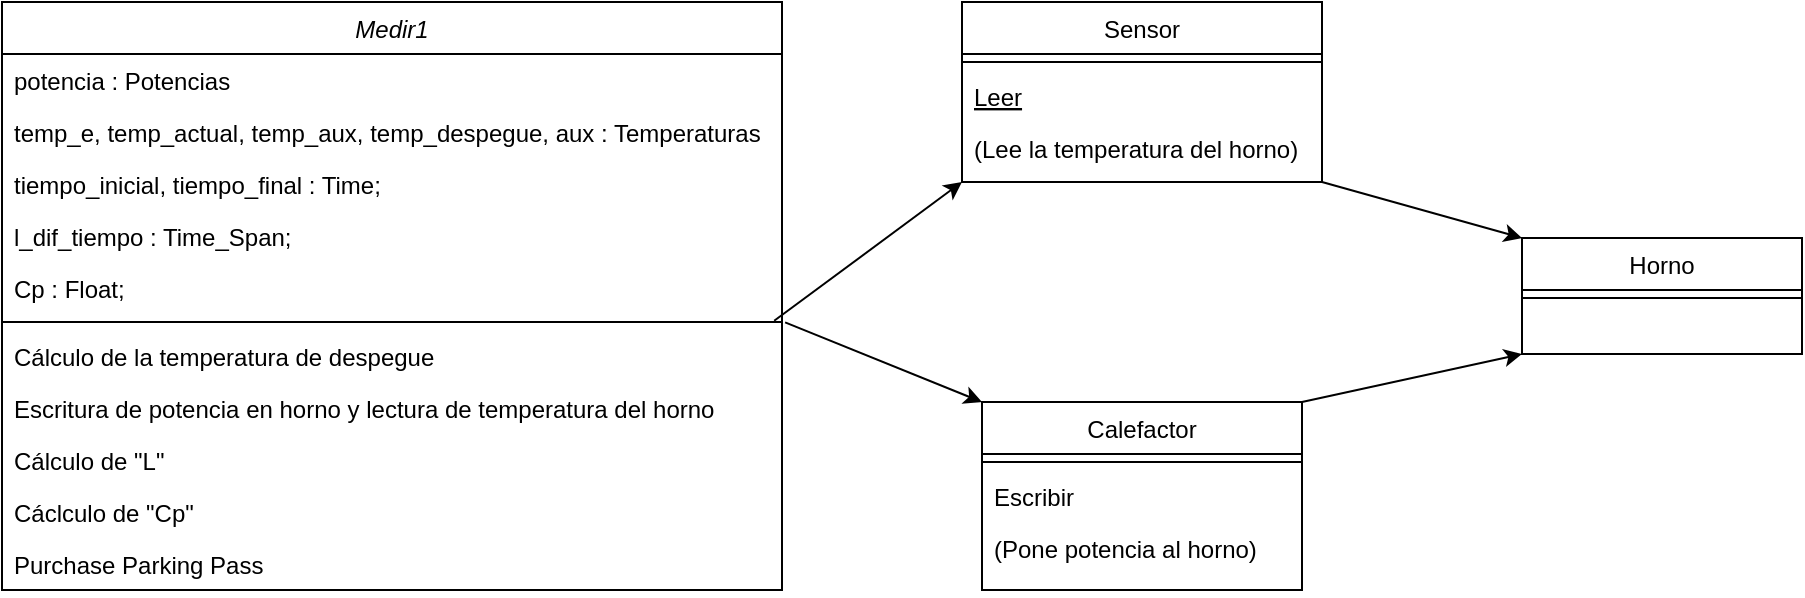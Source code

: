 <mxfile version="17.4.2" type="device"><diagram id="C5RBs43oDa-KdzZeNtuy" name="Page-1"><mxGraphModel dx="1038" dy="547" grid="1" gridSize="10" guides="1" tooltips="1" connect="1" arrows="1" fold="1" page="1" pageScale="1" pageWidth="827" pageHeight="1169" math="0" shadow="0"><root><mxCell id="WIyWlLk6GJQsqaUBKTNV-0"/><mxCell id="WIyWlLk6GJQsqaUBKTNV-1" parent="WIyWlLk6GJQsqaUBKTNV-0"/><mxCell id="zkfFHV4jXpPFQw0GAbJ--0" value="Medir1" style="swimlane;fontStyle=2;align=center;verticalAlign=top;childLayout=stackLayout;horizontal=1;startSize=26;horizontalStack=0;resizeParent=1;resizeLast=0;collapsible=1;marginBottom=0;rounded=0;shadow=0;strokeWidth=1;" parent="WIyWlLk6GJQsqaUBKTNV-1" vertex="1"><mxGeometry x="60" y="90" width="390" height="294" as="geometry"><mxRectangle x="230" y="140" width="160" height="26" as="alternateBounds"/></mxGeometry></mxCell><mxCell id="zkfFHV4jXpPFQw0GAbJ--1" value="potencia : Potencias" style="text;align=left;verticalAlign=top;spacingLeft=4;spacingRight=4;overflow=hidden;rotatable=0;points=[[0,0.5],[1,0.5]];portConstraint=eastwest;" parent="zkfFHV4jXpPFQw0GAbJ--0" vertex="1"><mxGeometry y="26" width="390" height="26" as="geometry"/></mxCell><mxCell id="zkfFHV4jXpPFQw0GAbJ--2" value="temp_e, temp_actual, temp_aux, temp_despegue, aux : Temperaturas" style="text;align=left;verticalAlign=top;spacingLeft=4;spacingRight=4;overflow=hidden;rotatable=0;points=[[0,0.5],[1,0.5]];portConstraint=eastwest;rounded=0;shadow=0;html=0;" parent="zkfFHV4jXpPFQw0GAbJ--0" vertex="1"><mxGeometry y="52" width="390" height="26" as="geometry"/></mxCell><mxCell id="zkfFHV4jXpPFQw0GAbJ--3" value="tiempo_inicial, tiempo_final : Time;" style="text;align=left;verticalAlign=top;spacingLeft=4;spacingRight=4;overflow=hidden;rotatable=0;points=[[0,0.5],[1,0.5]];portConstraint=eastwest;rounded=0;shadow=0;html=0;" parent="zkfFHV4jXpPFQw0GAbJ--0" vertex="1"><mxGeometry y="78" width="390" height="26" as="geometry"/></mxCell><mxCell id="zmSWeLYv5Y0TuDhcuSll-0" value="l_dif_tiempo : Time_Span;" style="text;align=left;verticalAlign=top;spacingLeft=4;spacingRight=4;overflow=hidden;rotatable=0;points=[[0,0.5],[1,0.5]];portConstraint=eastwest;rounded=0;shadow=0;html=0;" parent="zkfFHV4jXpPFQw0GAbJ--0" vertex="1"><mxGeometry y="104" width="390" height="26" as="geometry"/></mxCell><mxCell id="zmSWeLYv5Y0TuDhcuSll-1" value="Cp : Float;" style="text;align=left;verticalAlign=top;spacingLeft=4;spacingRight=4;overflow=hidden;rotatable=0;points=[[0,0.5],[1,0.5]];portConstraint=eastwest;rounded=0;shadow=0;html=0;" parent="zkfFHV4jXpPFQw0GAbJ--0" vertex="1"><mxGeometry y="130" width="390" height="26" as="geometry"/></mxCell><mxCell id="zkfFHV4jXpPFQw0GAbJ--4" value="" style="line;html=1;strokeWidth=1;align=left;verticalAlign=middle;spacingTop=-1;spacingLeft=3;spacingRight=3;rotatable=0;labelPosition=right;points=[];portConstraint=eastwest;" parent="zkfFHV4jXpPFQw0GAbJ--0" vertex="1"><mxGeometry y="156" width="390" height="8" as="geometry"/></mxCell><mxCell id="zkfFHV4jXpPFQw0GAbJ--5" value="Cálculo de la temperatura de despegue" style="text;align=left;verticalAlign=top;spacingLeft=4;spacingRight=4;overflow=hidden;rotatable=0;points=[[0,0.5],[1,0.5]];portConstraint=eastwest;" parent="zkfFHV4jXpPFQw0GAbJ--0" vertex="1"><mxGeometry y="164" width="390" height="26" as="geometry"/></mxCell><mxCell id="zmSWeLYv5Y0TuDhcuSll-4" value="Escritura de potencia en horno y lectura de temperatura del horno" style="text;align=left;verticalAlign=top;spacingLeft=4;spacingRight=4;overflow=hidden;rotatable=0;points=[[0,0.5],[1,0.5]];portConstraint=eastwest;" parent="zkfFHV4jXpPFQw0GAbJ--0" vertex="1"><mxGeometry y="190" width="390" height="26" as="geometry"/></mxCell><mxCell id="zmSWeLYv5Y0TuDhcuSll-3" value="Cálculo de &quot;L&quot;" style="text;align=left;verticalAlign=top;spacingLeft=4;spacingRight=4;overflow=hidden;rotatable=0;points=[[0,0.5],[1,0.5]];portConstraint=eastwest;" parent="zkfFHV4jXpPFQw0GAbJ--0" vertex="1"><mxGeometry y="216" width="390" height="26" as="geometry"/></mxCell><mxCell id="zmSWeLYv5Y0TuDhcuSll-6" value="Cáclculo de &quot;Cp&quot;" style="text;align=left;verticalAlign=top;spacingLeft=4;spacingRight=4;overflow=hidden;rotatable=0;points=[[0,0.5],[1,0.5]];portConstraint=eastwest;" parent="zkfFHV4jXpPFQw0GAbJ--0" vertex="1"><mxGeometry y="242" width="390" height="26" as="geometry"/></mxCell><mxCell id="zmSWeLYv5Y0TuDhcuSll-2" value="Purchase Parking Pass" style="text;align=left;verticalAlign=top;spacingLeft=4;spacingRight=4;overflow=hidden;rotatable=0;points=[[0,0.5],[1,0.5]];portConstraint=eastwest;" parent="zkfFHV4jXpPFQw0GAbJ--0" vertex="1"><mxGeometry y="268" width="390" height="26" as="geometry"/></mxCell><mxCell id="zkfFHV4jXpPFQw0GAbJ--6" value="Sensor" style="swimlane;fontStyle=0;align=center;verticalAlign=top;childLayout=stackLayout;horizontal=1;startSize=26;horizontalStack=0;resizeParent=1;resizeLast=0;collapsible=1;marginBottom=0;rounded=0;shadow=0;strokeWidth=1;" parent="WIyWlLk6GJQsqaUBKTNV-1" vertex="1"><mxGeometry x="540" y="90" width="180" height="90" as="geometry"><mxRectangle x="130" y="380" width="160" height="26" as="alternateBounds"/></mxGeometry></mxCell><mxCell id="zkfFHV4jXpPFQw0GAbJ--9" value="" style="line;html=1;strokeWidth=1;align=left;verticalAlign=middle;spacingTop=-1;spacingLeft=3;spacingRight=3;rotatable=0;labelPosition=right;points=[];portConstraint=eastwest;" parent="zkfFHV4jXpPFQw0GAbJ--6" vertex="1"><mxGeometry y="26" width="180" height="8" as="geometry"/></mxCell><mxCell id="zkfFHV4jXpPFQw0GAbJ--10" value="Leer" style="text;align=left;verticalAlign=top;spacingLeft=4;spacingRight=4;overflow=hidden;rotatable=0;points=[[0,0.5],[1,0.5]];portConstraint=eastwest;fontStyle=4" parent="zkfFHV4jXpPFQw0GAbJ--6" vertex="1"><mxGeometry y="34" width="180" height="26" as="geometry"/></mxCell><mxCell id="zkfFHV4jXpPFQw0GAbJ--11" value="(Lee la temperatura del horno)" style="text;align=left;verticalAlign=top;spacingLeft=4;spacingRight=4;overflow=hidden;rotatable=0;points=[[0,0.5],[1,0.5]];portConstraint=eastwest;" parent="zkfFHV4jXpPFQw0GAbJ--6" vertex="1"><mxGeometry y="60" width="180" height="26" as="geometry"/></mxCell><mxCell id="zkfFHV4jXpPFQw0GAbJ--13" value="Calefactor" style="swimlane;fontStyle=0;align=center;verticalAlign=top;childLayout=stackLayout;horizontal=1;startSize=26;horizontalStack=0;resizeParent=1;resizeLast=0;collapsible=1;marginBottom=0;rounded=0;shadow=0;strokeWidth=1;" parent="WIyWlLk6GJQsqaUBKTNV-1" vertex="1"><mxGeometry x="550" y="290" width="160" height="94" as="geometry"><mxRectangle x="340" y="380" width="170" height="26" as="alternateBounds"/></mxGeometry></mxCell><mxCell id="zkfFHV4jXpPFQw0GAbJ--15" value="" style="line;html=1;strokeWidth=1;align=left;verticalAlign=middle;spacingTop=-1;spacingLeft=3;spacingRight=3;rotatable=0;labelPosition=right;points=[];portConstraint=eastwest;" parent="zkfFHV4jXpPFQw0GAbJ--13" vertex="1"><mxGeometry y="26" width="160" height="8" as="geometry"/></mxCell><mxCell id="zmSWeLYv5Y0TuDhcuSll-7" value="Escribir" style="text;align=left;verticalAlign=top;spacingLeft=4;spacingRight=4;overflow=hidden;rotatable=0;points=[[0,0.5],[1,0.5]];portConstraint=eastwest;" parent="zkfFHV4jXpPFQw0GAbJ--13" vertex="1"><mxGeometry y="34" width="160" height="26" as="geometry"/></mxCell><mxCell id="zmSWeLYv5Y0TuDhcuSll-8" value="(Pone potencia al horno)" style="text;align=left;verticalAlign=top;spacingLeft=4;spacingRight=4;overflow=hidden;rotatable=0;points=[[0,0.5],[1,0.5]];portConstraint=eastwest;" parent="zkfFHV4jXpPFQw0GAbJ--13" vertex="1"><mxGeometry y="60" width="160" height="26" as="geometry"/></mxCell><mxCell id="zmSWeLYv5Y0TuDhcuSll-9" value="" style="endArrow=classic;html=1;rounded=0;exitX=1.004;exitY=-0.146;exitDx=0;exitDy=0;exitPerimeter=0;entryX=0;entryY=0;entryDx=0;entryDy=0;" parent="WIyWlLk6GJQsqaUBKTNV-1" source="zkfFHV4jXpPFQw0GAbJ--5" target="zkfFHV4jXpPFQw0GAbJ--13" edge="1"><mxGeometry width="50" height="50" relative="1" as="geometry"><mxPoint x="390" y="270" as="sourcePoint"/><mxPoint x="440" y="220" as="targetPoint"/></mxGeometry></mxCell><mxCell id="zmSWeLYv5Y0TuDhcuSll-10" value="" style="endArrow=classic;html=1;rounded=0;exitX=0.99;exitY=1.131;exitDx=0;exitDy=0;exitPerimeter=0;entryX=0;entryY=0;entryDx=0;entryDy=0;" parent="WIyWlLk6GJQsqaUBKTNV-1" source="zmSWeLYv5Y0TuDhcuSll-1" edge="1"><mxGeometry width="50" height="50" relative="1" as="geometry"><mxPoint x="441.56" y="140.204" as="sourcePoint"/><mxPoint x="540" y="180" as="targetPoint"/></mxGeometry></mxCell><mxCell id="zmSWeLYv5Y0TuDhcuSll-11" value="Horno" style="swimlane;fontStyle=0;align=center;verticalAlign=top;childLayout=stackLayout;horizontal=1;startSize=26;horizontalStack=0;resizeParent=1;resizeLast=0;collapsible=1;marginBottom=0;rounded=0;shadow=0;strokeWidth=1;" parent="WIyWlLk6GJQsqaUBKTNV-1" vertex="1"><mxGeometry x="820" y="208" width="140" height="58" as="geometry"><mxRectangle x="130" y="380" width="160" height="26" as="alternateBounds"/></mxGeometry></mxCell><mxCell id="zmSWeLYv5Y0TuDhcuSll-12" value="" style="line;html=1;strokeWidth=1;align=left;verticalAlign=middle;spacingTop=-1;spacingLeft=3;spacingRight=3;rotatable=0;labelPosition=right;points=[];portConstraint=eastwest;" parent="zmSWeLYv5Y0TuDhcuSll-11" vertex="1"><mxGeometry y="26" width="140" height="8" as="geometry"/></mxCell><mxCell id="zmSWeLYv5Y0TuDhcuSll-16" value="" style="endArrow=classic;html=1;rounded=0;exitX=1.004;exitY=-0.146;exitDx=0;exitDy=0;exitPerimeter=0;entryX=0;entryY=0;entryDx=0;entryDy=0;" parent="WIyWlLk6GJQsqaUBKTNV-1" target="zmSWeLYv5Y0TuDhcuSll-11" edge="1"><mxGeometry width="50" height="50" relative="1" as="geometry"><mxPoint x="720" y="180.004" as="sourcePoint"/><mxPoint x="818.44" y="219.8" as="targetPoint"/></mxGeometry></mxCell><mxCell id="zmSWeLYv5Y0TuDhcuSll-17" value="" style="endArrow=classic;html=1;rounded=0;exitX=1;exitY=0;exitDx=0;exitDy=0;entryX=0;entryY=0;entryDx=0;entryDy=0;" parent="WIyWlLk6GJQsqaUBKTNV-1" source="zkfFHV4jXpPFQw0GAbJ--13" edge="1"><mxGeometry width="50" height="50" relative="1" as="geometry"><mxPoint x="726.1" y="335.406" as="sourcePoint"/><mxPoint x="820" y="266" as="targetPoint"/></mxGeometry></mxCell></root></mxGraphModel></diagram></mxfile>